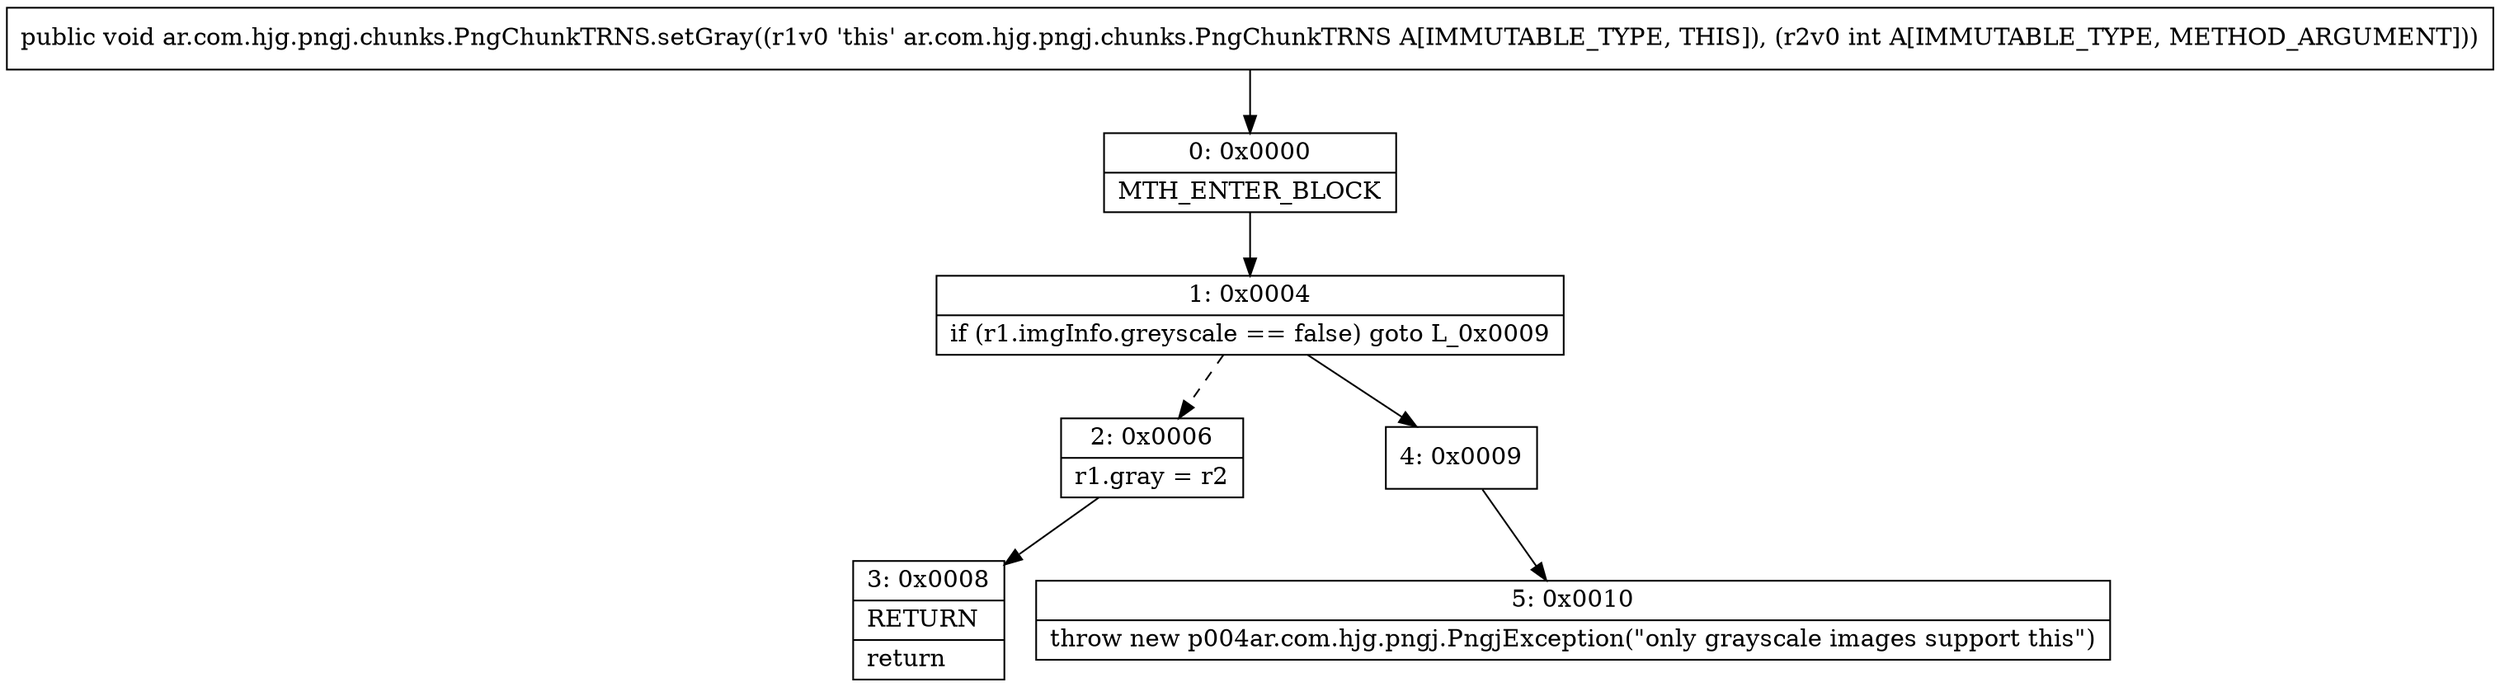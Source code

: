 digraph "CFG forar.com.hjg.pngj.chunks.PngChunkTRNS.setGray(I)V" {
Node_0 [shape=record,label="{0\:\ 0x0000|MTH_ENTER_BLOCK\l}"];
Node_1 [shape=record,label="{1\:\ 0x0004|if (r1.imgInfo.greyscale == false) goto L_0x0009\l}"];
Node_2 [shape=record,label="{2\:\ 0x0006|r1.gray = r2\l}"];
Node_3 [shape=record,label="{3\:\ 0x0008|RETURN\l|return\l}"];
Node_4 [shape=record,label="{4\:\ 0x0009}"];
Node_5 [shape=record,label="{5\:\ 0x0010|throw new p004ar.com.hjg.pngj.PngjException(\"only grayscale images support this\")\l}"];
MethodNode[shape=record,label="{public void ar.com.hjg.pngj.chunks.PngChunkTRNS.setGray((r1v0 'this' ar.com.hjg.pngj.chunks.PngChunkTRNS A[IMMUTABLE_TYPE, THIS]), (r2v0 int A[IMMUTABLE_TYPE, METHOD_ARGUMENT])) }"];
MethodNode -> Node_0;
Node_0 -> Node_1;
Node_1 -> Node_2[style=dashed];
Node_1 -> Node_4;
Node_2 -> Node_3;
Node_4 -> Node_5;
}

